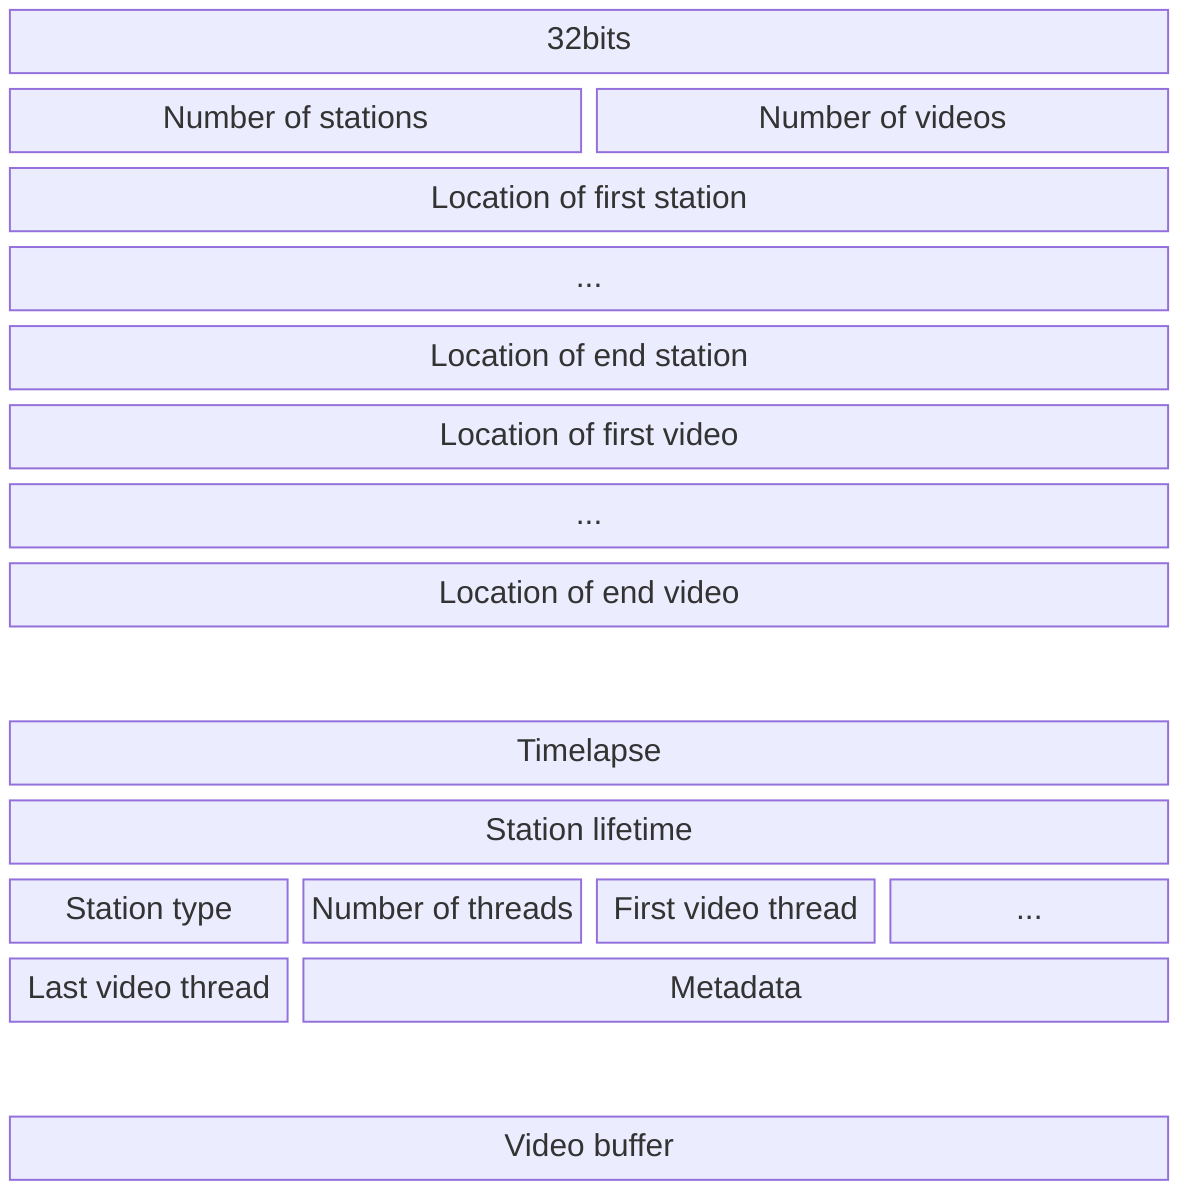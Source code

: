 block-beta

    columns 4

    32bits:4
    nos["Number of stations"]:2
    nov["Number of videos"]:2
    lofs["Location of first station"]:4
    restOfStations["..."]:4
    loes["Location of end station"]:4
    lofv["Location of first video"]:4
    restOfVideos["..."]:4
    loev["Location of end video"]:4
    space:4
    timelapse["Timelapse"]:4
    lifetime["Station lifetime"]:4
    station_type["Station type"]:1
    n_threads["Number of threads"]:1
    1_v_thread["First video thread"]:1
    rest_of_threads["..."]:1
    n_v_thread["Last video thread"]:1

    metadata["Metadata"]:3

    space:4

    videoBuffer["Video buffer"]:4